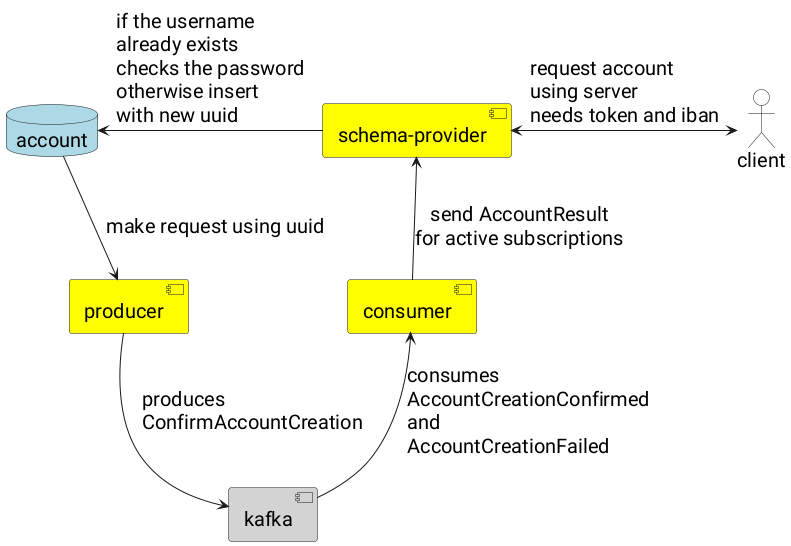 @startuml
skinparam defaultFontName Roboto
skinparam defaultFontSize 20

component producer as p #Yellow
component consumer as c #Yellow
database account as ac #LightBlue
actor client as cl #White
component "schema-provider" as sp #Yellow
component "kafka" as kc #LightGrey

ac --> p :make request using uuid
c <-- kc :consumes\lAccountCreationConfirmed\nand\nAccountCreationFailed
cl <-left-> sp :request account\lusing server\nneeds token and iban
ac <- sp :if the username\lalready exists\nchecks the password\notherwise insert\nwith new uuid
p --> kc :produces\lConfirmAccountCreation
sp <-- c :send AccountResult\nfor active subscriptions

@enduml